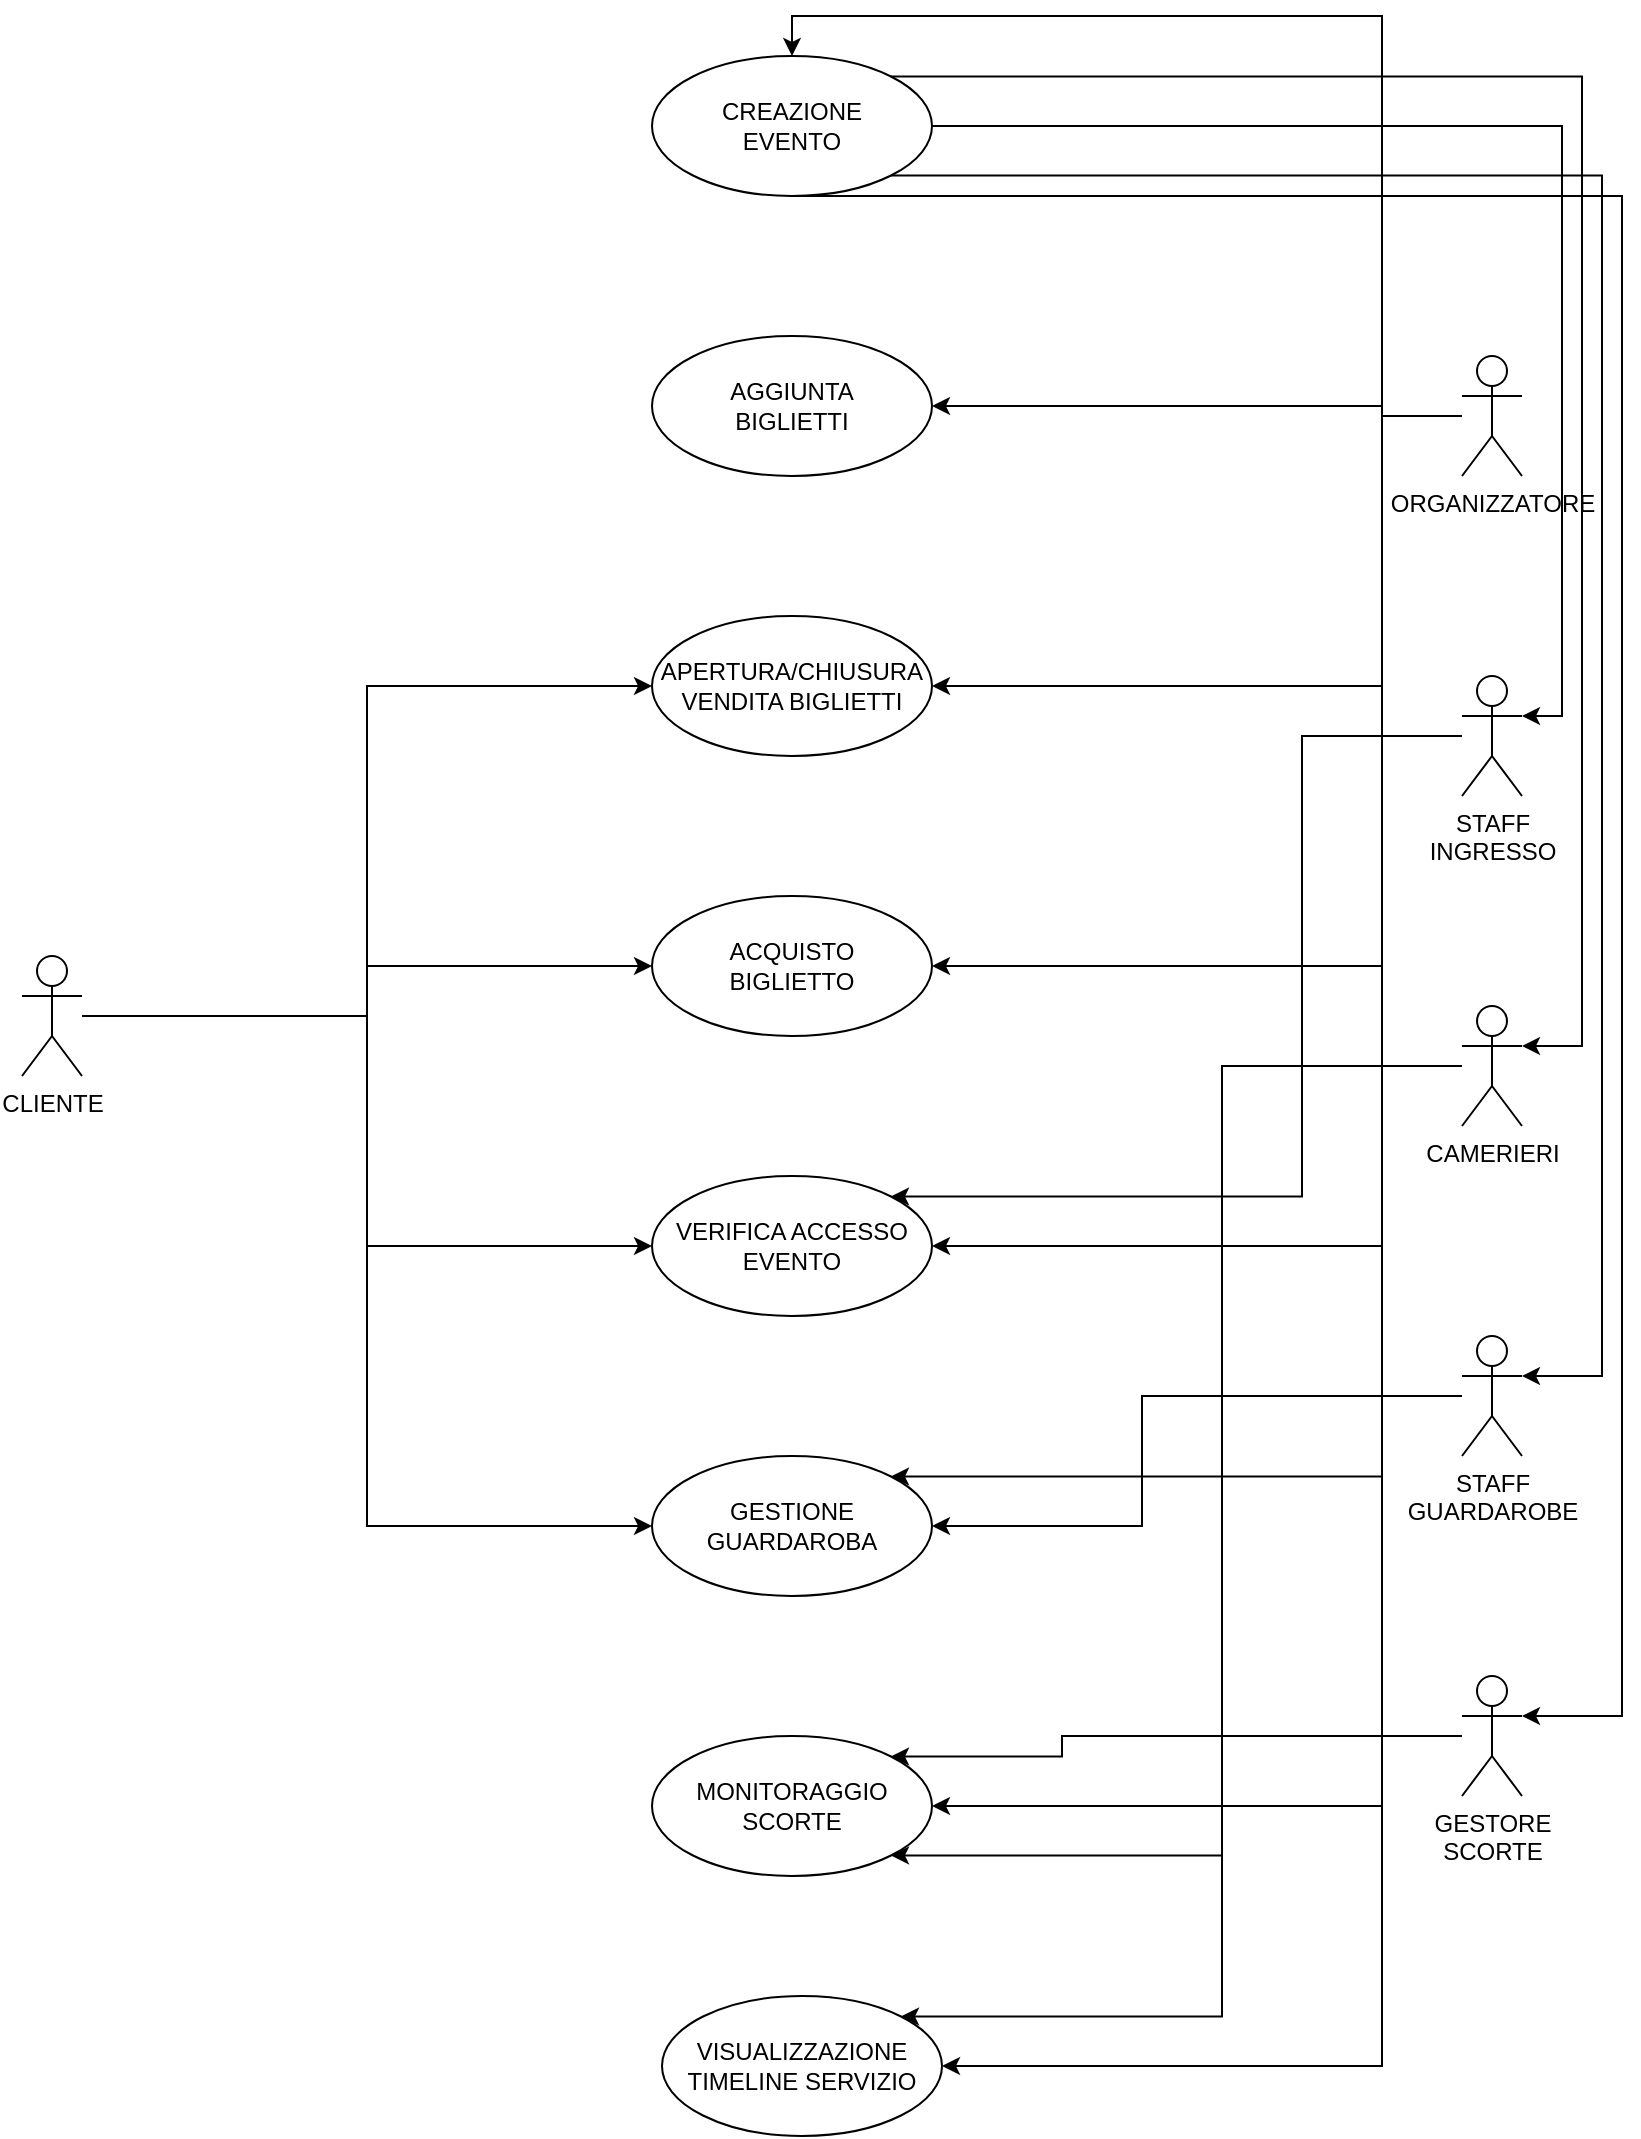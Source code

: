 <mxfile version="25.0.3">
  <diagram name="Page-1" id="c4acf3e9-155e-7222-9cf6-157b1a14988f">
    <mxGraphModel dx="949" dy="1110" grid="1" gridSize="10" guides="1" tooltips="1" connect="1" arrows="1" fold="1" page="1" pageScale="1" pageWidth="850" pageHeight="1100" background="none" math="0" shadow="0">
      <root>
        <mxCell id="0" />
        <mxCell id="1" parent="0" />
        <mxCell id="7ALZabDDDe6DbByA71US-1" value="CREAZIONE&lt;div&gt;EVENTO&lt;/div&gt;" style="ellipse;whiteSpace=wrap;html=1;" parent="1" vertex="1">
          <mxGeometry x="355" y="40" width="140" height="70" as="geometry" />
        </mxCell>
        <mxCell id="7ALZabDDDe6DbByA71US-2" value="AGGIUNTA&lt;div&gt;BIGLIETTI&lt;/div&gt;" style="ellipse;whiteSpace=wrap;html=1;" parent="1" vertex="1">
          <mxGeometry x="355" y="180" width="140" height="70" as="geometry" />
        </mxCell>
        <mxCell id="7ALZabDDDe6DbByA71US-3" value="APERTURA/CHIUSURA&lt;div&gt;VENDITA BIGLIETTI&lt;/div&gt;" style="ellipse;whiteSpace=wrap;html=1;" parent="1" vertex="1">
          <mxGeometry x="355" y="320" width="140" height="70" as="geometry" />
        </mxCell>
        <mxCell id="7ALZabDDDe6DbByA71US-4" value="ACQUISTO&lt;div&gt;BIGLIETTO&lt;/div&gt;" style="ellipse;whiteSpace=wrap;html=1;" parent="1" vertex="1">
          <mxGeometry x="355" y="460" width="140" height="70" as="geometry" />
        </mxCell>
        <mxCell id="7ALZabDDDe6DbByA71US-5" value="VERIFICA ACCESSO&lt;div&gt;EVENTO&lt;/div&gt;" style="ellipse;whiteSpace=wrap;html=1;" parent="1" vertex="1">
          <mxGeometry x="355" y="600" width="140" height="70" as="geometry" />
        </mxCell>
        <mxCell id="7ALZabDDDe6DbByA71US-6" value="GESTIONE&lt;div&gt;GUARDAROBA&lt;/div&gt;" style="ellipse;whiteSpace=wrap;html=1;" parent="1" vertex="1">
          <mxGeometry x="355" y="740" width="140" height="70" as="geometry" />
        </mxCell>
        <mxCell id="7ALZabDDDe6DbByA71US-7" value="MONITORAGGIO&lt;div&gt;SCORTE&lt;/div&gt;" style="ellipse;whiteSpace=wrap;html=1;" parent="1" vertex="1">
          <mxGeometry x="355" y="880" width="140" height="70" as="geometry" />
        </mxCell>
        <mxCell id="7ALZabDDDe6DbByA71US-8" value="VISUALIZZAZIONE&lt;div&gt;TIMELINE SERVIZIO&lt;/div&gt;" style="ellipse;whiteSpace=wrap;html=1;" parent="1" vertex="1">
          <mxGeometry x="360" y="1010" width="140" height="70" as="geometry" />
        </mxCell>
        <mxCell id="7ALZabDDDe6DbByA71US-29" style="edgeStyle=orthogonalEdgeStyle;rounded=0;orthogonalLoop=1;jettySize=auto;html=1;entryX=0;entryY=0.5;entryDx=0;entryDy=0;" parent="1" source="7ALZabDDDe6DbByA71US-9" target="7ALZabDDDe6DbByA71US-3" edge="1">
          <mxGeometry relative="1" as="geometry" />
        </mxCell>
        <mxCell id="7ALZabDDDe6DbByA71US-30" style="edgeStyle=orthogonalEdgeStyle;rounded=0;orthogonalLoop=1;jettySize=auto;html=1;" parent="1" source="7ALZabDDDe6DbByA71US-9" target="7ALZabDDDe6DbByA71US-4" edge="1">
          <mxGeometry relative="1" as="geometry" />
        </mxCell>
        <mxCell id="7ALZabDDDe6DbByA71US-31" style="edgeStyle=orthogonalEdgeStyle;rounded=0;orthogonalLoop=1;jettySize=auto;html=1;entryX=0;entryY=0.5;entryDx=0;entryDy=0;" parent="1" source="7ALZabDDDe6DbByA71US-9" target="7ALZabDDDe6DbByA71US-5" edge="1">
          <mxGeometry relative="1" as="geometry" />
        </mxCell>
        <mxCell id="7ALZabDDDe6DbByA71US-33" style="edgeStyle=orthogonalEdgeStyle;rounded=0;orthogonalLoop=1;jettySize=auto;html=1;entryX=0;entryY=0.5;entryDx=0;entryDy=0;" parent="1" source="7ALZabDDDe6DbByA71US-9" target="7ALZabDDDe6DbByA71US-6" edge="1">
          <mxGeometry relative="1" as="geometry" />
        </mxCell>
        <mxCell id="7ALZabDDDe6DbByA71US-9" value="CLIENTE" style="shape=umlActor;verticalLabelPosition=bottom;verticalAlign=top;html=1;" parent="1" vertex="1">
          <mxGeometry x="40" y="490" width="30" height="60" as="geometry" />
        </mxCell>
        <mxCell id="7ALZabDDDe6DbByA71US-40" style="edgeStyle=orthogonalEdgeStyle;rounded=0;orthogonalLoop=1;jettySize=auto;html=1;entryX=1;entryY=0;entryDx=0;entryDy=0;" parent="1" source="7ALZabDDDe6DbByA71US-11" target="7ALZabDDDe6DbByA71US-7" edge="1">
          <mxGeometry relative="1" as="geometry">
            <Array as="points">
              <mxPoint x="560" y="880" />
              <mxPoint x="560" y="890" />
            </Array>
          </mxGeometry>
        </mxCell>
        <mxCell id="7ALZabDDDe6DbByA71US-11" value="GESTORE&lt;div&gt;&lt;span style=&quot;background-color: initial;&quot;&gt;SCORTE&lt;/span&gt;&lt;/div&gt;" style="shape=umlActor;verticalLabelPosition=bottom;verticalAlign=top;html=1;" parent="1" vertex="1">
          <mxGeometry x="760" y="850" width="30" height="60" as="geometry" />
        </mxCell>
        <mxCell id="7ALZabDDDe6DbByA71US-42" style="edgeStyle=orthogonalEdgeStyle;rounded=0;orthogonalLoop=1;jettySize=auto;html=1;entryX=1;entryY=1;entryDx=0;entryDy=0;" parent="1" source="7ALZabDDDe6DbByA71US-12" target="7ALZabDDDe6DbByA71US-7" edge="1">
          <mxGeometry relative="1" as="geometry">
            <Array as="points">
              <mxPoint x="640" y="545" />
              <mxPoint x="640" y="940" />
            </Array>
          </mxGeometry>
        </mxCell>
        <mxCell id="7ALZabDDDe6DbByA71US-43" style="edgeStyle=orthogonalEdgeStyle;rounded=0;orthogonalLoop=1;jettySize=auto;html=1;entryX=1;entryY=0;entryDx=0;entryDy=0;" parent="1" source="7ALZabDDDe6DbByA71US-12" target="7ALZabDDDe6DbByA71US-8" edge="1">
          <mxGeometry relative="1" as="geometry">
            <Array as="points">
              <mxPoint x="640" y="545" />
              <mxPoint x="640" y="1020" />
            </Array>
          </mxGeometry>
        </mxCell>
        <mxCell id="7ALZabDDDe6DbByA71US-12" value="&lt;div&gt;CAMERIERI&lt;/div&gt;&lt;div&gt;&lt;br&gt;&lt;/div&gt;" style="shape=umlActor;verticalLabelPosition=bottom;verticalAlign=top;html=1;" parent="1" vertex="1">
          <mxGeometry x="760" y="515" width="30" height="60" as="geometry" />
        </mxCell>
        <mxCell id="7ALZabDDDe6DbByA71US-36" style="edgeStyle=orthogonalEdgeStyle;rounded=0;orthogonalLoop=1;jettySize=auto;html=1;entryX=1;entryY=0;entryDx=0;entryDy=0;" parent="1" source="7ALZabDDDe6DbByA71US-13" target="7ALZabDDDe6DbByA71US-5" edge="1">
          <mxGeometry relative="1" as="geometry">
            <Array as="points">
              <mxPoint x="680" y="380" />
              <mxPoint x="680" y="610" />
            </Array>
          </mxGeometry>
        </mxCell>
        <mxCell id="7ALZabDDDe6DbByA71US-13" value="STAFF&lt;div&gt;INGRESSO&lt;/div&gt;" style="shape=umlActor;verticalLabelPosition=bottom;verticalAlign=top;html=1;" parent="1" vertex="1">
          <mxGeometry x="760" y="350" width="30" height="60" as="geometry" />
        </mxCell>
        <mxCell id="7ALZabDDDe6DbByA71US-21" style="edgeStyle=orthogonalEdgeStyle;rounded=0;orthogonalLoop=1;jettySize=auto;html=1;entryX=0.5;entryY=0;entryDx=0;entryDy=0;" parent="1" source="7ALZabDDDe6DbByA71US-14" target="7ALZabDDDe6DbByA71US-1" edge="1">
          <mxGeometry relative="1" as="geometry">
            <Array as="points">
              <mxPoint x="720" y="220" />
              <mxPoint x="720" y="20" />
              <mxPoint x="425" y="20" />
            </Array>
          </mxGeometry>
        </mxCell>
        <mxCell id="7ALZabDDDe6DbByA71US-27" style="edgeStyle=orthogonalEdgeStyle;rounded=0;orthogonalLoop=1;jettySize=auto;html=1;" parent="1" source="7ALZabDDDe6DbByA71US-14" target="7ALZabDDDe6DbByA71US-2" edge="1">
          <mxGeometry relative="1" as="geometry">
            <Array as="points">
              <mxPoint x="720" y="220" />
              <mxPoint x="720" y="215" />
            </Array>
          </mxGeometry>
        </mxCell>
        <mxCell id="7ALZabDDDe6DbByA71US-28" style="edgeStyle=orthogonalEdgeStyle;rounded=0;orthogonalLoop=1;jettySize=auto;html=1;entryX=1;entryY=0.5;entryDx=0;entryDy=0;" parent="1" source="7ALZabDDDe6DbByA71US-14" target="7ALZabDDDe6DbByA71US-3" edge="1">
          <mxGeometry relative="1" as="geometry">
            <Array as="points">
              <mxPoint x="720" y="220" />
              <mxPoint x="720" y="355" />
            </Array>
          </mxGeometry>
        </mxCell>
        <mxCell id="7ALZabDDDe6DbByA71US-34" style="edgeStyle=orthogonalEdgeStyle;rounded=0;orthogonalLoop=1;jettySize=auto;html=1;entryX=1;entryY=0.5;entryDx=0;entryDy=0;" parent="1" source="7ALZabDDDe6DbByA71US-14" target="7ALZabDDDe6DbByA71US-4" edge="1">
          <mxGeometry relative="1" as="geometry">
            <Array as="points">
              <mxPoint x="720" y="220" />
              <mxPoint x="720" y="495" />
            </Array>
          </mxGeometry>
        </mxCell>
        <mxCell id="7ALZabDDDe6DbByA71US-35" style="edgeStyle=orthogonalEdgeStyle;rounded=0;orthogonalLoop=1;jettySize=auto;html=1;entryX=1;entryY=0.5;entryDx=0;entryDy=0;" parent="1" source="7ALZabDDDe6DbByA71US-14" target="7ALZabDDDe6DbByA71US-5" edge="1">
          <mxGeometry relative="1" as="geometry">
            <Array as="points">
              <mxPoint x="720" y="220" />
              <mxPoint x="720" y="635" />
            </Array>
          </mxGeometry>
        </mxCell>
        <mxCell id="7ALZabDDDe6DbByA71US-38" style="edgeStyle=orthogonalEdgeStyle;rounded=0;orthogonalLoop=1;jettySize=auto;html=1;entryX=1;entryY=0;entryDx=0;entryDy=0;" parent="1" source="7ALZabDDDe6DbByA71US-14" target="7ALZabDDDe6DbByA71US-6" edge="1">
          <mxGeometry relative="1" as="geometry">
            <Array as="points">
              <mxPoint x="720" y="220" />
              <mxPoint x="720" y="750" />
            </Array>
          </mxGeometry>
        </mxCell>
        <mxCell id="7ALZabDDDe6DbByA71US-41" style="edgeStyle=orthogonalEdgeStyle;rounded=0;orthogonalLoop=1;jettySize=auto;html=1;entryX=1;entryY=0.5;entryDx=0;entryDy=0;" parent="1" source="7ALZabDDDe6DbByA71US-14" target="7ALZabDDDe6DbByA71US-7" edge="1">
          <mxGeometry relative="1" as="geometry">
            <Array as="points">
              <mxPoint x="720" y="220" />
              <mxPoint x="720" y="915" />
            </Array>
          </mxGeometry>
        </mxCell>
        <mxCell id="7ALZabDDDe6DbByA71US-44" style="edgeStyle=orthogonalEdgeStyle;rounded=0;orthogonalLoop=1;jettySize=auto;html=1;entryX=1;entryY=0.5;entryDx=0;entryDy=0;" parent="1" source="7ALZabDDDe6DbByA71US-14" target="7ALZabDDDe6DbByA71US-8" edge="1">
          <mxGeometry relative="1" as="geometry">
            <Array as="points">
              <mxPoint x="720" y="220" />
              <mxPoint x="720" y="1045" />
            </Array>
          </mxGeometry>
        </mxCell>
        <mxCell id="7ALZabDDDe6DbByA71US-14" value="ORGANIZZATORE" style="shape=umlActor;verticalLabelPosition=bottom;verticalAlign=top;html=1;" parent="1" vertex="1">
          <mxGeometry x="760" y="190" width="30" height="60" as="geometry" />
        </mxCell>
        <mxCell id="7ALZabDDDe6DbByA71US-39" style="edgeStyle=orthogonalEdgeStyle;rounded=0;orthogonalLoop=1;jettySize=auto;html=1;entryX=1;entryY=0.5;entryDx=0;entryDy=0;" parent="1" source="7ALZabDDDe6DbByA71US-18" target="7ALZabDDDe6DbByA71US-6" edge="1">
          <mxGeometry relative="1" as="geometry">
            <Array as="points">
              <mxPoint x="600" y="710" />
              <mxPoint x="600" y="775" />
            </Array>
          </mxGeometry>
        </mxCell>
        <mxCell id="7ALZabDDDe6DbByA71US-18" value="STAFF&lt;div&gt;GUARDAROBE&lt;/div&gt;&lt;div&gt;&lt;br&gt;&lt;/div&gt;" style="shape=umlActor;verticalLabelPosition=bottom;verticalAlign=top;html=1;" parent="1" vertex="1">
          <mxGeometry x="760" y="680" width="30" height="60" as="geometry" />
        </mxCell>
        <mxCell id="Pb5qJMgUFDtaHF4G2VDR-1" style="edgeStyle=orthogonalEdgeStyle;rounded=0;orthogonalLoop=1;jettySize=auto;html=1;entryX=1;entryY=0.333;entryDx=0;entryDy=0;entryPerimeter=0;" parent="1" source="7ALZabDDDe6DbByA71US-1" target="7ALZabDDDe6DbByA71US-13" edge="1">
          <mxGeometry relative="1" as="geometry">
            <Array as="points">
              <mxPoint x="810" y="75" />
              <mxPoint x="810" y="370" />
            </Array>
          </mxGeometry>
        </mxCell>
        <mxCell id="Pb5qJMgUFDtaHF4G2VDR-2" style="edgeStyle=orthogonalEdgeStyle;rounded=0;orthogonalLoop=1;jettySize=auto;html=1;exitX=1;exitY=0;exitDx=0;exitDy=0;entryX=1;entryY=0.333;entryDx=0;entryDy=0;entryPerimeter=0;" parent="1" source="7ALZabDDDe6DbByA71US-1" target="7ALZabDDDe6DbByA71US-12" edge="1">
          <mxGeometry relative="1" as="geometry">
            <Array as="points">
              <mxPoint x="820" y="50" />
              <mxPoint x="820" y="535" />
            </Array>
          </mxGeometry>
        </mxCell>
        <mxCell id="Pb5qJMgUFDtaHF4G2VDR-3" style="edgeStyle=orthogonalEdgeStyle;rounded=0;orthogonalLoop=1;jettySize=auto;html=1;exitX=1;exitY=1;exitDx=0;exitDy=0;entryX=1;entryY=0.333;entryDx=0;entryDy=0;entryPerimeter=0;" parent="1" source="7ALZabDDDe6DbByA71US-1" target="7ALZabDDDe6DbByA71US-18" edge="1">
          <mxGeometry relative="1" as="geometry">
            <Array as="points">
              <mxPoint x="830" y="100" />
              <mxPoint x="830" y="700" />
            </Array>
          </mxGeometry>
        </mxCell>
        <mxCell id="Pb5qJMgUFDtaHF4G2VDR-4" style="edgeStyle=orthogonalEdgeStyle;rounded=0;orthogonalLoop=1;jettySize=auto;html=1;entryX=1;entryY=0.333;entryDx=0;entryDy=0;entryPerimeter=0;exitX=0.5;exitY=1;exitDx=0;exitDy=0;" parent="1" source="7ALZabDDDe6DbByA71US-1" target="7ALZabDDDe6DbByA71US-11" edge="1">
          <mxGeometry relative="1" as="geometry">
            <Array as="points">
              <mxPoint x="840" y="110" />
              <mxPoint x="840" y="870" />
            </Array>
          </mxGeometry>
        </mxCell>
      </root>
    </mxGraphModel>
  </diagram>
</mxfile>
